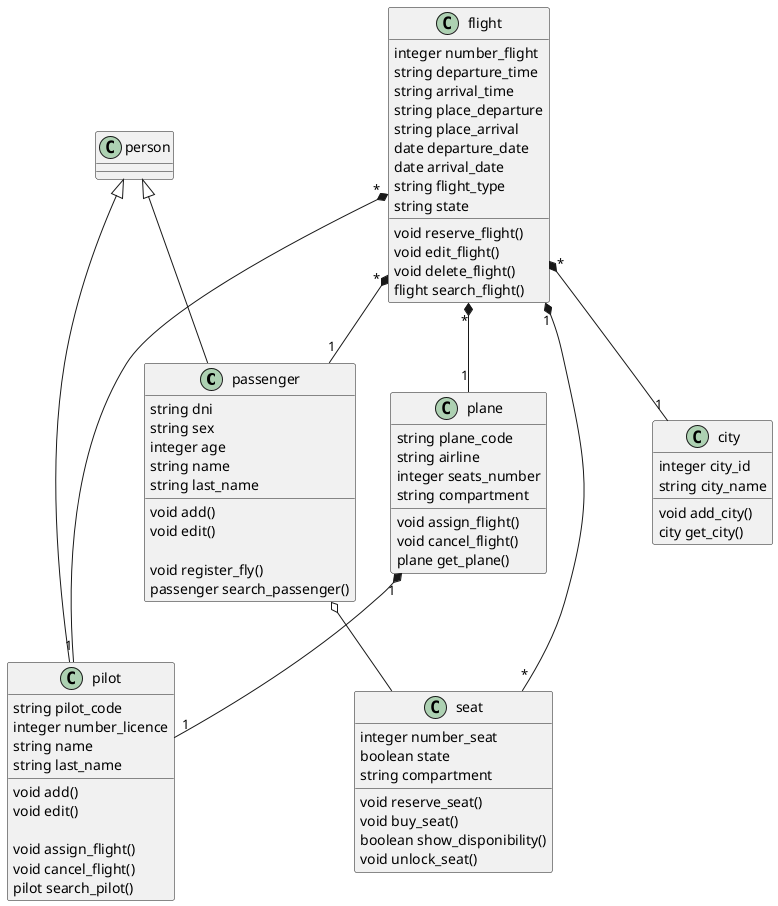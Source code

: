 @startuml

    class passenger{
        string dni
        string sex
        integer age
        string name
        string last_name
        
        void add()
        void edit()
        
        void register_fly()
        passenger search_passenger()
    }
    
    class pilot{
        string pilot_code
        integer number_licence
        string name
        string last_name
        
        void add()
        void edit()
        
        void assign_flight()
        void cancel_flight()
        pilot search_pilot()
    }
    
    class plane{
        string plane_code
        string airline
        integer seats_number
        string compartment
        
        void assign_flight()
        void cancel_flight()
        plane get_plane()
    }
    
    class flight{
        integer number_flight
        string departure_time
        string arrival_time
        string place_departure
        string place_arrival
        date departure_date
        date arrival_date
        string flight_type
        string state
        
        void reserve_flight()
        void edit_flight()
        void delete_flight()
        flight search_flight()
    }
    
    class seat{
        integer number_seat
        boolean state
        string compartment
        
        void reserve_seat()
        void buy_seat()
        boolean show_disponibility()
        void unlock_seat()
    }
    
    class city{
        integer city_id
        string city_name
        
        void add_city()
        city get_city()
    }


    person <|-- pilot
    person <|-- passenger
    flight "*" *-- "1" plane
    flight "*" *-- "1" passenger
    flight "*" *-- "1" pilot
    flight "*" *-- "1" city
    flight "1" *-- "*" seat
    plane   "1" *-- "1" pilot
    passenger o-- seat
    
@enduml